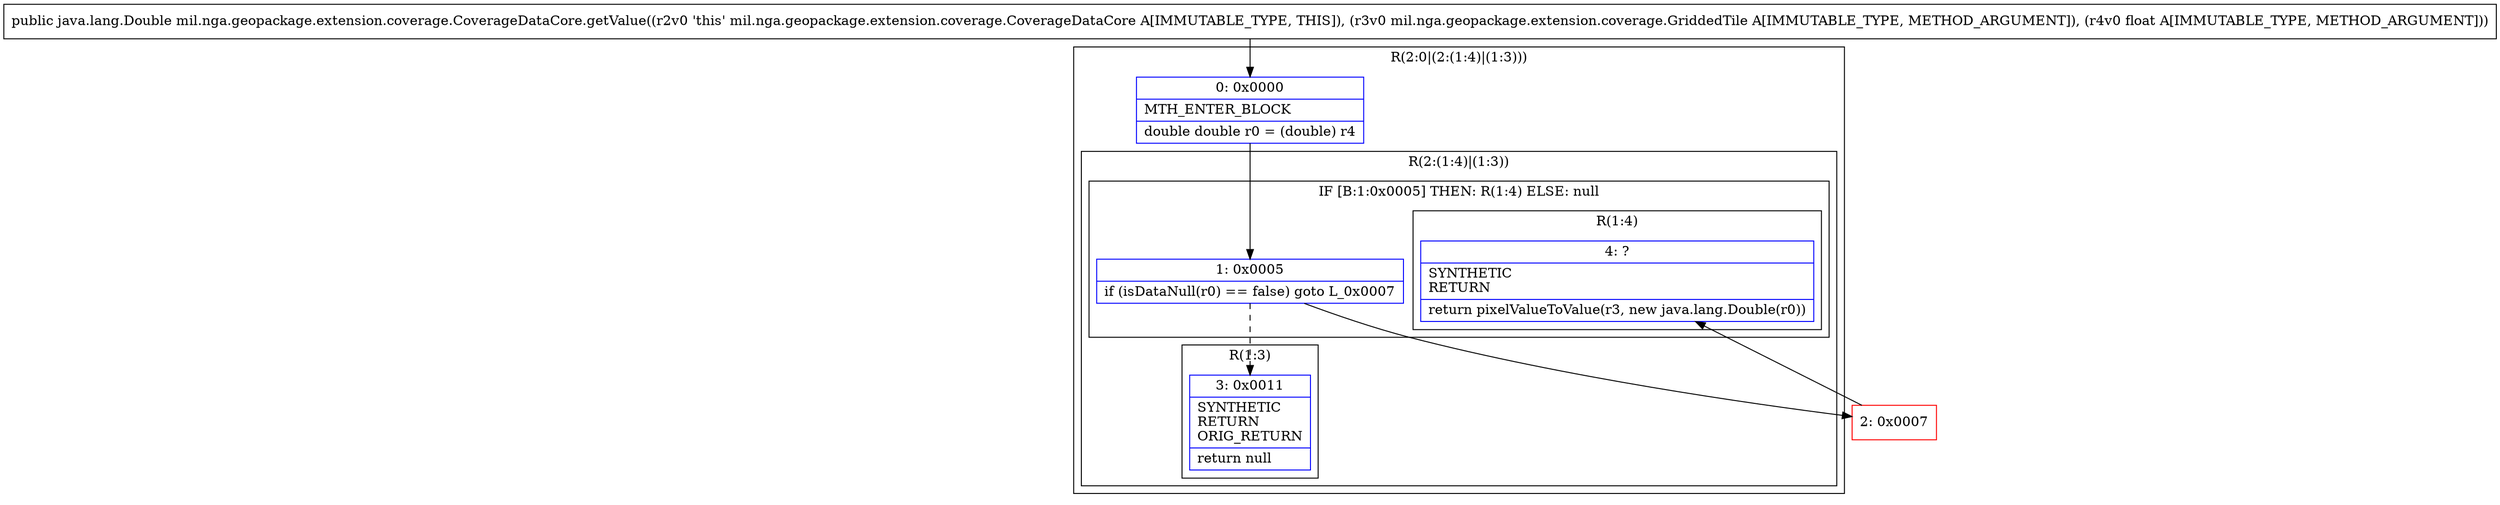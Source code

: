 digraph "CFG formil.nga.geopackage.extension.coverage.CoverageDataCore.getValue(Lmil\/nga\/geopackage\/extension\/coverage\/GriddedTile;F)Ljava\/lang\/Double;" {
subgraph cluster_Region_1696904456 {
label = "R(2:0|(2:(1:4)|(1:3)))";
node [shape=record,color=blue];
Node_0 [shape=record,label="{0\:\ 0x0000|MTH_ENTER_BLOCK\l|double double r0 = (double) r4\l}"];
subgraph cluster_Region_1717693022 {
label = "R(2:(1:4)|(1:3))";
node [shape=record,color=blue];
subgraph cluster_IfRegion_392973044 {
label = "IF [B:1:0x0005] THEN: R(1:4) ELSE: null";
node [shape=record,color=blue];
Node_1 [shape=record,label="{1\:\ 0x0005|if (isDataNull(r0) == false) goto L_0x0007\l}"];
subgraph cluster_Region_1963969974 {
label = "R(1:4)";
node [shape=record,color=blue];
Node_4 [shape=record,label="{4\:\ ?|SYNTHETIC\lRETURN\l|return pixelValueToValue(r3, new java.lang.Double(r0))\l}"];
}
}
subgraph cluster_Region_1723368559 {
label = "R(1:3)";
node [shape=record,color=blue];
Node_3 [shape=record,label="{3\:\ 0x0011|SYNTHETIC\lRETURN\lORIG_RETURN\l|return null\l}"];
}
}
}
Node_2 [shape=record,color=red,label="{2\:\ 0x0007}"];
MethodNode[shape=record,label="{public java.lang.Double mil.nga.geopackage.extension.coverage.CoverageDataCore.getValue((r2v0 'this' mil.nga.geopackage.extension.coverage.CoverageDataCore A[IMMUTABLE_TYPE, THIS]), (r3v0 mil.nga.geopackage.extension.coverage.GriddedTile A[IMMUTABLE_TYPE, METHOD_ARGUMENT]), (r4v0 float A[IMMUTABLE_TYPE, METHOD_ARGUMENT])) }"];
MethodNode -> Node_0;
Node_0 -> Node_1;
Node_1 -> Node_2;
Node_1 -> Node_3[style=dashed];
Node_2 -> Node_4;
}

